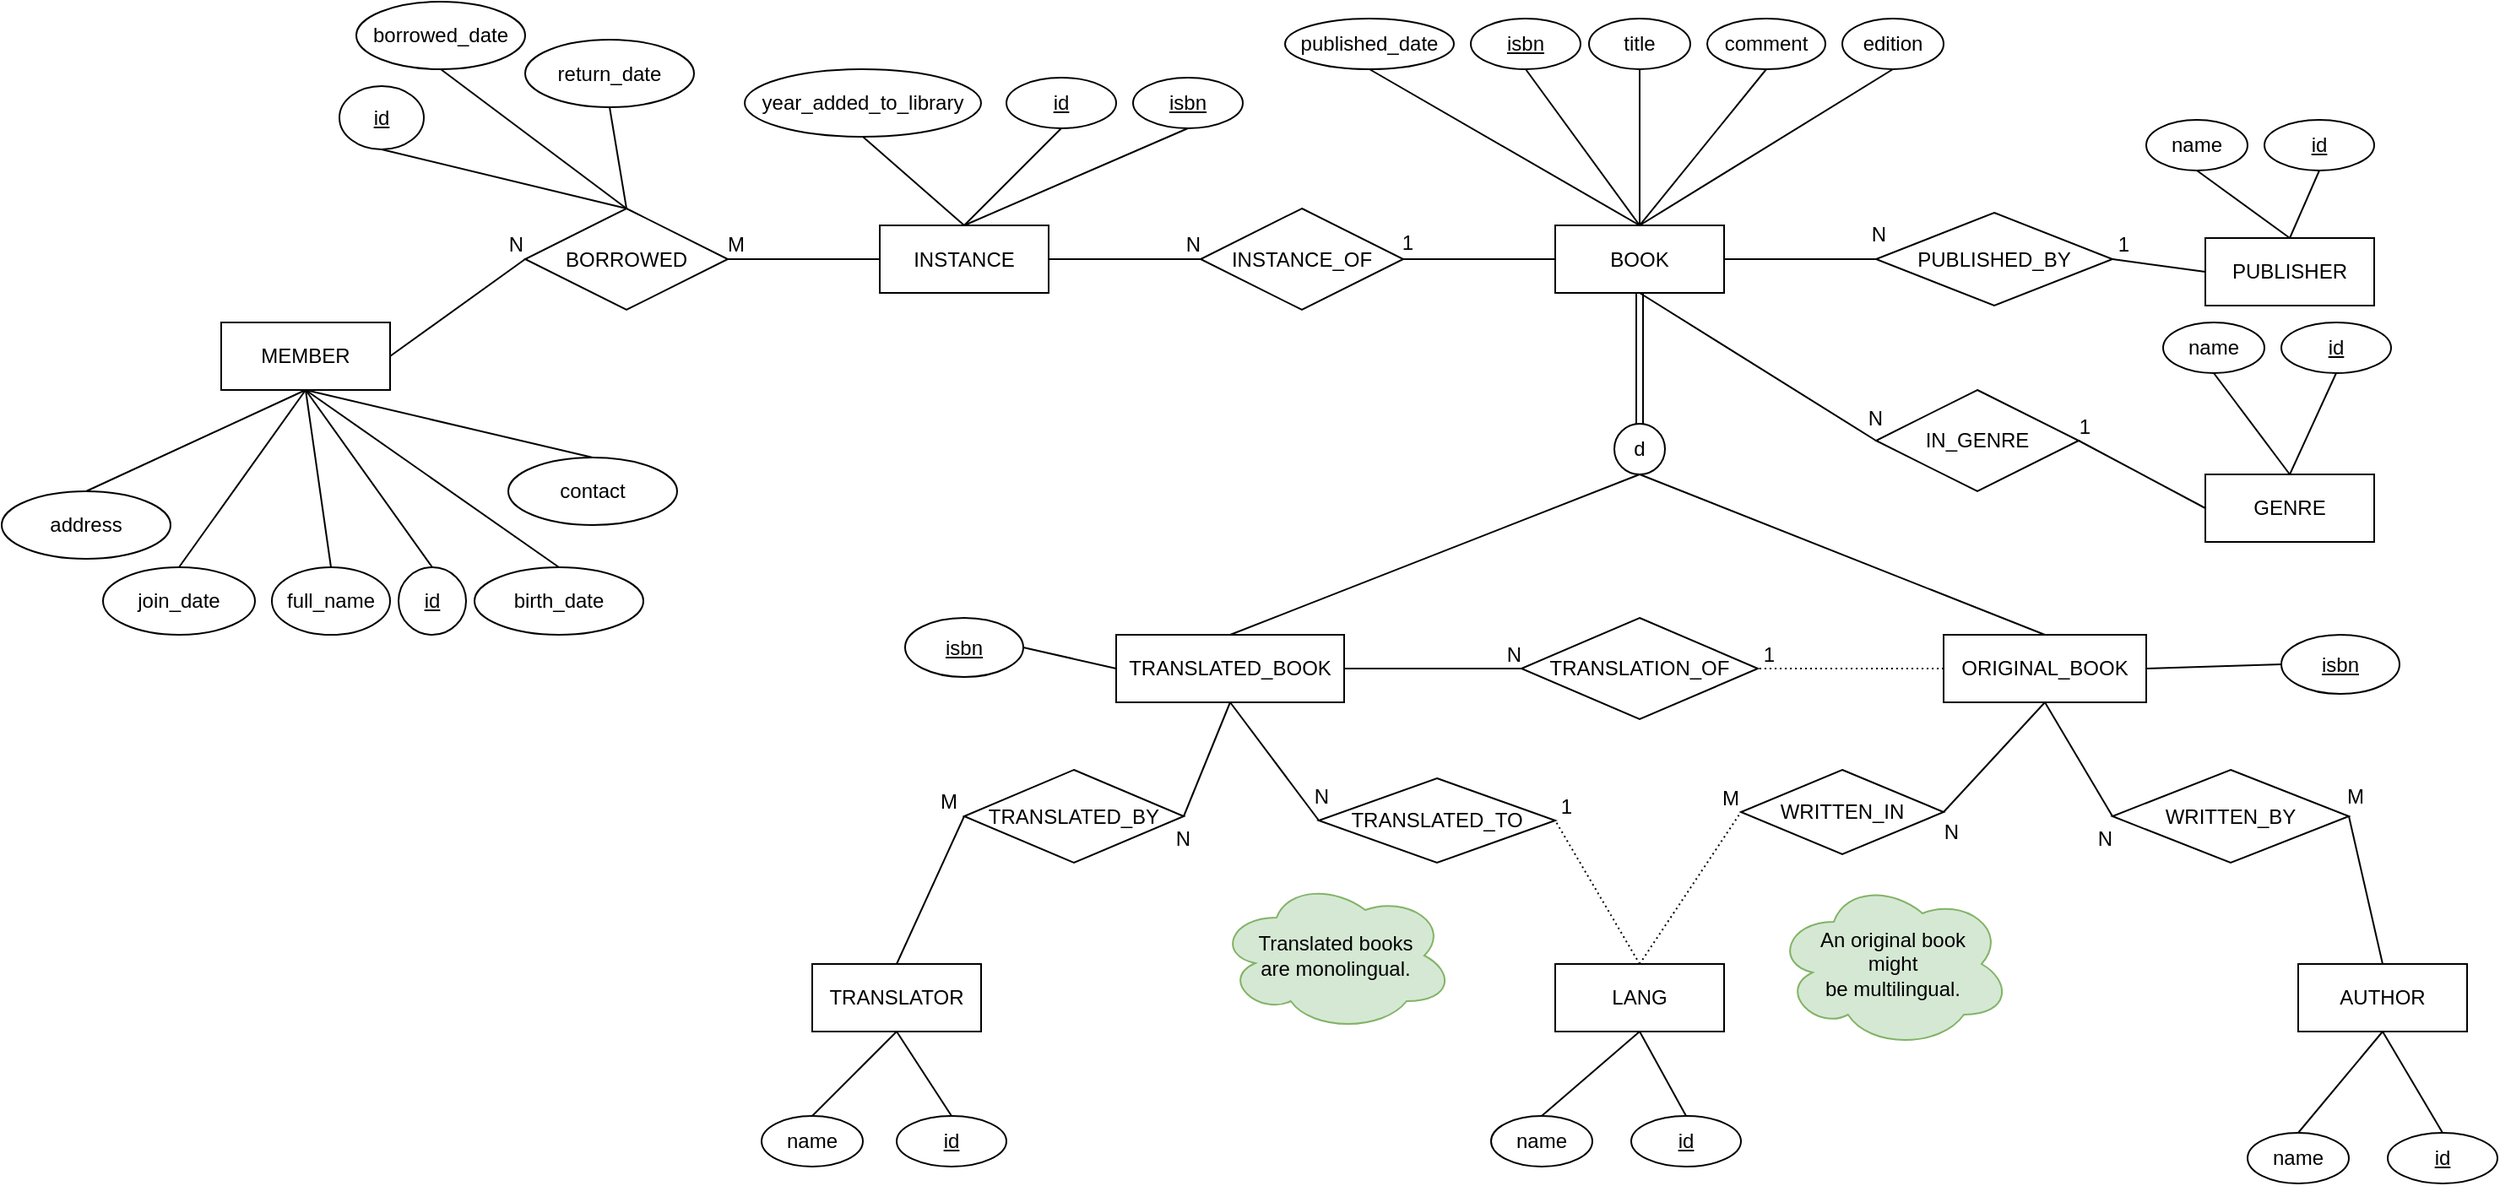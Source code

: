 <mxfile version="14.6.13" type="device"><diagram id="R2lEEEUBdFMjLlhIrx00" name="Page-1"><mxGraphModel dx="2829" dy="591" grid="1" gridSize="10" guides="1" tooltips="1" connect="1" arrows="1" fold="1" page="1" pageScale="1" pageWidth="827" pageHeight="1169" math="0" shadow="0" extFonts="Permanent Marker^https://fonts.googleapis.com/css?family=Permanent+Marker"><root><mxCell id="0"/><mxCell id="1" parent="0"/><mxCell id="MlKBewl8-CAojX6Zk33t-74" value="BOOK" style="whiteSpace=wrap;html=1;align=center;" parent="1" vertex="1"><mxGeometry x="1010" y="1536.5" width="100" height="40" as="geometry"/></mxCell><mxCell id="MlKBewl8-CAojX6Zk33t-79" style="edgeStyle=none;rounded=0;orthogonalLoop=1;jettySize=auto;html=1;exitX=0.5;exitY=1;exitDx=0;exitDy=0;entryX=0.5;entryY=0;entryDx=0;entryDy=0;endArrow=none;endFill=0;" parent="1" source="MlKBewl8-CAojX6Zk33t-75" target="MlKBewl8-CAojX6Zk33t-74" edge="1"><mxGeometry relative="1" as="geometry"/></mxCell><mxCell id="MlKBewl8-CAojX6Zk33t-75" value="title" style="ellipse;whiteSpace=wrap;html=1;align=center;" parent="1" vertex="1"><mxGeometry x="1030" y="1414" width="60" height="30" as="geometry"/></mxCell><mxCell id="MlKBewl8-CAojX6Zk33t-78" style="rounded=0;orthogonalLoop=1;jettySize=auto;html=1;exitX=0.5;exitY=1;exitDx=0;exitDy=0;entryX=0.5;entryY=0;entryDx=0;entryDy=0;endArrow=none;endFill=0;" parent="1" source="MlKBewl8-CAojX6Zk33t-76" target="MlKBewl8-CAojX6Zk33t-74" edge="1"><mxGeometry relative="1" as="geometry"/></mxCell><mxCell id="MlKBewl8-CAojX6Zk33t-76" value="isbn" style="ellipse;whiteSpace=wrap;html=1;align=center;fontStyle=4;" parent="1" vertex="1"><mxGeometry x="960" y="1414" width="65" height="30" as="geometry"/></mxCell><mxCell id="MlKBewl8-CAojX6Zk33t-82" style="edgeStyle=none;rounded=0;orthogonalLoop=1;jettySize=auto;html=1;exitX=0.5;exitY=1;exitDx=0;exitDy=0;entryX=0.5;entryY=0;entryDx=0;entryDy=0;endArrow=none;endFill=0;" parent="1" source="MlKBewl8-CAojX6Zk33t-81" target="MlKBewl8-CAojX6Zk33t-74" edge="1"><mxGeometry relative="1" as="geometry"/></mxCell><mxCell id="MlKBewl8-CAojX6Zk33t-81" value="comment" style="ellipse;whiteSpace=wrap;html=1;align=center;" parent="1" vertex="1"><mxGeometry x="1100" y="1414" width="70" height="30" as="geometry"/></mxCell><mxCell id="MlKBewl8-CAojX6Zk33t-84" style="edgeStyle=none;rounded=0;orthogonalLoop=1;jettySize=auto;html=1;exitX=0.5;exitY=1;exitDx=0;exitDy=0;entryX=0.5;entryY=0;entryDx=0;entryDy=0;endArrow=none;endFill=0;" parent="1" source="MlKBewl8-CAojX6Zk33t-83" target="MlKBewl8-CAojX6Zk33t-74" edge="1"><mxGeometry relative="1" as="geometry"/></mxCell><mxCell id="MlKBewl8-CAojX6Zk33t-83" value="edition" style="ellipse;whiteSpace=wrap;html=1;align=center;" parent="1" vertex="1"><mxGeometry x="1180" y="1414" width="60" height="30" as="geometry"/></mxCell><mxCell id="MlKBewl8-CAojX6Zk33t-86" style="edgeStyle=none;rounded=0;orthogonalLoop=1;jettySize=auto;html=1;exitX=0.5;exitY=1;exitDx=0;exitDy=0;endArrow=none;endFill=0;entryX=0.5;entryY=0;entryDx=0;entryDy=0;" parent="1" source="MlKBewl8-CAojX6Zk33t-85" target="MlKBewl8-CAojX6Zk33t-74" edge="1"><mxGeometry relative="1" as="geometry"/></mxCell><mxCell id="MlKBewl8-CAojX6Zk33t-85" value="published_date" style="ellipse;whiteSpace=wrap;html=1;align=center;" parent="1" vertex="1"><mxGeometry x="850" y="1414" width="100" height="30" as="geometry"/></mxCell><mxCell id="MlKBewl8-CAojX6Zk33t-87" value="PUBLISHER" style="whiteSpace=wrap;html=1;align=center;" parent="1" vertex="1"><mxGeometry x="1395" y="1544" width="100" height="40" as="geometry"/></mxCell><mxCell id="MlKBewl8-CAojX6Zk33t-91" style="edgeStyle=none;rounded=0;orthogonalLoop=1;jettySize=auto;html=1;exitX=0.5;exitY=1;exitDx=0;exitDy=0;entryX=0.5;entryY=0;entryDx=0;entryDy=0;endArrow=none;endFill=0;" parent="1" source="MlKBewl8-CAojX6Zk33t-88" target="MlKBewl8-CAojX6Zk33t-87" edge="1"><mxGeometry relative="1" as="geometry"/></mxCell><mxCell id="MlKBewl8-CAojX6Zk33t-88" value="name" style="ellipse;whiteSpace=wrap;html=1;align=center;" parent="1" vertex="1"><mxGeometry x="1360" y="1474" width="60" height="30" as="geometry"/></mxCell><mxCell id="MlKBewl8-CAojX6Zk33t-90" style="edgeStyle=none;rounded=0;orthogonalLoop=1;jettySize=auto;html=1;exitX=0.5;exitY=1;exitDx=0;exitDy=0;entryX=0.5;entryY=0;entryDx=0;entryDy=0;endArrow=none;endFill=0;" parent="1" source="MlKBewl8-CAojX6Zk33t-89" target="MlKBewl8-CAojX6Zk33t-87" edge="1"><mxGeometry relative="1" as="geometry"/></mxCell><mxCell id="MlKBewl8-CAojX6Zk33t-89" value="id" style="ellipse;whiteSpace=wrap;html=1;align=center;fontStyle=4;" parent="1" vertex="1"><mxGeometry x="1430" y="1474" width="65" height="30" as="geometry"/></mxCell><mxCell id="MlKBewl8-CAojX6Zk33t-92" value="PUBLISHED_BY" style="shape=rhombus;perimeter=rhombusPerimeter;whiteSpace=wrap;html=1;align=center;" parent="1" vertex="1"><mxGeometry x="1200" y="1529" width="140" height="55" as="geometry"/></mxCell><mxCell id="MlKBewl8-CAojX6Zk33t-93" value="" style="endArrow=none;html=1;rounded=0;entryX=0;entryY=0.5;entryDx=0;entryDy=0;exitX=1;exitY=0.5;exitDx=0;exitDy=0;" parent="1" source="MlKBewl8-CAojX6Zk33t-74" target="MlKBewl8-CAojX6Zk33t-92" edge="1"><mxGeometry relative="1" as="geometry"><mxPoint x="980" y="1554" as="sourcePoint"/><mxPoint x="1140" y="1554" as="targetPoint"/></mxGeometry></mxCell><mxCell id="MlKBewl8-CAojX6Zk33t-94" value="N" style="resizable=0;html=1;align=right;verticalAlign=bottom;" parent="MlKBewl8-CAojX6Zk33t-93" connectable="0" vertex="1"><mxGeometry x="1" relative="1" as="geometry"><mxPoint x="6" y="-6" as="offset"/></mxGeometry></mxCell><mxCell id="MlKBewl8-CAojX6Zk33t-95" value="" style="endArrow=none;html=1;rounded=0;entryX=1;entryY=0.5;entryDx=0;entryDy=0;exitX=0;exitY=0.5;exitDx=0;exitDy=0;" parent="1" source="MlKBewl8-CAojX6Zk33t-87" target="MlKBewl8-CAojX6Zk33t-92" edge="1"><mxGeometry relative="1" as="geometry"><mxPoint x="980" y="1554" as="sourcePoint"/><mxPoint x="1140" y="1554" as="targetPoint"/></mxGeometry></mxCell><mxCell id="MlKBewl8-CAojX6Zk33t-96" value="1" style="resizable=0;html=1;align=right;verticalAlign=bottom;" parent="MlKBewl8-CAojX6Zk33t-95" connectable="0" vertex="1"><mxGeometry x="1" relative="1" as="geometry"><mxPoint x="10" as="offset"/></mxGeometry></mxCell><mxCell id="MlKBewl8-CAojX6Zk33t-98" style="edgeStyle=none;rounded=0;orthogonalLoop=1;jettySize=auto;html=1;exitX=0.5;exitY=0;exitDx=0;exitDy=0;entryX=0.5;entryY=1;entryDx=0;entryDy=0;endArrow=none;endFill=0;shape=link;" parent="1" source="MlKBewl8-CAojX6Zk33t-97" target="MlKBewl8-CAojX6Zk33t-74" edge="1"><mxGeometry relative="1" as="geometry"/></mxCell><mxCell id="MlKBewl8-CAojX6Zk33t-97" value="d" style="ellipse;whiteSpace=wrap;html=1;aspect=fixed;" parent="1" vertex="1"><mxGeometry x="1045" y="1654" width="30" height="30" as="geometry"/></mxCell><mxCell id="MlKBewl8-CAojX6Zk33t-101" style="edgeStyle=none;rounded=0;orthogonalLoop=1;jettySize=auto;html=1;exitX=0.5;exitY=0;exitDx=0;exitDy=0;entryX=0.5;entryY=1;entryDx=0;entryDy=0;endArrow=none;endFill=0;" parent="1" source="MlKBewl8-CAojX6Zk33t-99" target="MlKBewl8-CAojX6Zk33t-97" edge="1"><mxGeometry relative="1" as="geometry"/></mxCell><mxCell id="MlKBewl8-CAojX6Zk33t-99" value="TRANSLATED_BOOK" style="whiteSpace=wrap;html=1;align=center;" parent="1" vertex="1"><mxGeometry x="750" y="1779" width="135" height="40" as="geometry"/></mxCell><mxCell id="MlKBewl8-CAojX6Zk33t-102" style="edgeStyle=none;rounded=0;orthogonalLoop=1;jettySize=auto;html=1;exitX=0.5;exitY=0;exitDx=0;exitDy=0;entryX=0.5;entryY=1;entryDx=0;entryDy=0;endArrow=none;endFill=0;" parent="1" source="MlKBewl8-CAojX6Zk33t-100" target="MlKBewl8-CAojX6Zk33t-97" edge="1"><mxGeometry relative="1" as="geometry"/></mxCell><mxCell id="MlKBewl8-CAojX6Zk33t-100" value="ORIGINAL_BOOK" style="whiteSpace=wrap;html=1;align=center;" parent="1" vertex="1"><mxGeometry x="1240" y="1779" width="120" height="40" as="geometry"/></mxCell><mxCell id="MlKBewl8-CAojX6Zk33t-105" value="TRANSLATION_OF" style="shape=rhombus;perimeter=rhombusPerimeter;whiteSpace=wrap;html=1;align=center;" parent="1" vertex="1"><mxGeometry x="990" y="1769" width="140" height="60" as="geometry"/></mxCell><mxCell id="MlKBewl8-CAojX6Zk33t-106" value="" style="endArrow=none;html=1;rounded=0;exitX=1;exitY=0.5;exitDx=0;exitDy=0;entryX=0;entryY=0.5;entryDx=0;entryDy=0;" parent="1" source="MlKBewl8-CAojX6Zk33t-99" target="MlKBewl8-CAojX6Zk33t-105" edge="1"><mxGeometry relative="1" as="geometry"><mxPoint x="1010" y="1844" as="sourcePoint"/><mxPoint x="1170" y="1844" as="targetPoint"/></mxGeometry></mxCell><mxCell id="MlKBewl8-CAojX6Zk33t-107" value="N" style="resizable=0;html=1;align=right;verticalAlign=bottom;" parent="MlKBewl8-CAojX6Zk33t-106" connectable="0" vertex="1"><mxGeometry x="1" relative="1" as="geometry"/></mxCell><mxCell id="MlKBewl8-CAojX6Zk33t-108" value="" style="endArrow=none;html=1;rounded=0;dashed=1;dashPattern=1 2;entryX=1;entryY=0.5;entryDx=0;entryDy=0;exitX=0;exitY=0.5;exitDx=0;exitDy=0;" parent="1" source="MlKBewl8-CAojX6Zk33t-100" target="MlKBewl8-CAojX6Zk33t-105" edge="1"><mxGeometry relative="1" as="geometry"><mxPoint x="1010" y="1844" as="sourcePoint"/><mxPoint x="1170" y="1844" as="targetPoint"/></mxGeometry></mxCell><mxCell id="MlKBewl8-CAojX6Zk33t-109" value="1" style="resizable=0;html=1;align=right;verticalAlign=bottom;" parent="MlKBewl8-CAojX6Zk33t-108" connectable="0" vertex="1"><mxGeometry x="1" relative="1" as="geometry"><mxPoint x="10" as="offset"/></mxGeometry></mxCell><mxCell id="MlKBewl8-CAojX6Zk33t-110" value="LANG" style="whiteSpace=wrap;html=1;align=center;" parent="1" vertex="1"><mxGeometry x="1010" y="1974" width="100" height="40" as="geometry"/></mxCell><mxCell id="MlKBewl8-CAojX6Zk33t-111" value="WRITTEN_IN" style="shape=rhombus;perimeter=rhombusPerimeter;whiteSpace=wrap;html=1;align=center;" parent="1" vertex="1"><mxGeometry x="1120" y="1859" width="120" height="50" as="geometry"/></mxCell><mxCell id="MlKBewl8-CAojX6Zk33t-116" value="" style="endArrow=none;html=1;rounded=0;exitX=0.5;exitY=1;exitDx=0;exitDy=0;entryX=1;entryY=0.5;entryDx=0;entryDy=0;" parent="1" source="MlKBewl8-CAojX6Zk33t-100" target="MlKBewl8-CAojX6Zk33t-111" edge="1"><mxGeometry relative="1" as="geometry"><mxPoint x="1100" y="1804" as="sourcePoint"/><mxPoint x="1240" y="1894" as="targetPoint"/></mxGeometry></mxCell><mxCell id="MlKBewl8-CAojX6Zk33t-117" value="N" style="resizable=0;html=1;align=right;verticalAlign=bottom;" parent="MlKBewl8-CAojX6Zk33t-116" connectable="0" vertex="1"><mxGeometry x="1" relative="1" as="geometry"><mxPoint x="10" y="20" as="offset"/></mxGeometry></mxCell><mxCell id="MlKBewl8-CAojX6Zk33t-120" value="" style="endArrow=none;html=1;rounded=0;dashed=1;dashPattern=1 2;entryX=0;entryY=0.5;entryDx=0;entryDy=0;exitX=0.5;exitY=0;exitDx=0;exitDy=0;" parent="1" source="MlKBewl8-CAojX6Zk33t-110" target="MlKBewl8-CAojX6Zk33t-111" edge="1"><mxGeometry relative="1" as="geometry"><mxPoint x="1140" y="1834" as="sourcePoint"/><mxPoint x="1300" y="1834" as="targetPoint"/></mxGeometry></mxCell><mxCell id="MlKBewl8-CAojX6Zk33t-121" value="M" style="resizable=0;html=1;align=right;verticalAlign=bottom;" parent="MlKBewl8-CAojX6Zk33t-120" connectable="0" vertex="1"><mxGeometry x="1" relative="1" as="geometry"><mxPoint as="offset"/></mxGeometry></mxCell><mxCell id="MlKBewl8-CAojX6Zk33t-123" value="An original book &lt;br&gt;might&lt;br&gt;be multilingual." style="ellipse;shape=cloud;whiteSpace=wrap;html=1;fillColor=#d5e8d4;strokeColor=#82b366;" parent="1" vertex="1"><mxGeometry x="1140" y="1924" width="140" height="100" as="geometry"/></mxCell><mxCell id="MlKBewl8-CAojX6Zk33t-124" value="TRANSLATED_TO" style="shape=rhombus;perimeter=rhombusPerimeter;whiteSpace=wrap;html=1;align=center;" parent="1" vertex="1"><mxGeometry x="870" y="1864" width="140" height="50" as="geometry"/></mxCell><mxCell id="MlKBewl8-CAojX6Zk33t-125" value="" style="endArrow=none;html=1;rounded=0;dashed=1;dashPattern=1 2;exitX=0.5;exitY=0;exitDx=0;exitDy=0;entryX=1;entryY=0.5;entryDx=0;entryDy=0;" parent="1" source="MlKBewl8-CAojX6Zk33t-110" target="MlKBewl8-CAojX6Zk33t-124" edge="1"><mxGeometry relative="1" as="geometry"><mxPoint x="900" y="1864" as="sourcePoint"/><mxPoint x="1060" y="1864" as="targetPoint"/></mxGeometry></mxCell><mxCell id="MlKBewl8-CAojX6Zk33t-126" value="1" style="resizable=0;html=1;align=right;verticalAlign=bottom;" parent="MlKBewl8-CAojX6Zk33t-125" connectable="0" vertex="1"><mxGeometry x="1" relative="1" as="geometry"><mxPoint x="10" as="offset"/></mxGeometry></mxCell><mxCell id="MlKBewl8-CAojX6Zk33t-127" value="" style="endArrow=none;html=1;rounded=0;exitX=0.5;exitY=1;exitDx=0;exitDy=0;entryX=0;entryY=0.5;entryDx=0;entryDy=0;" parent="1" source="MlKBewl8-CAojX6Zk33t-99" target="MlKBewl8-CAojX6Zk33t-124" edge="1"><mxGeometry relative="1" as="geometry"><mxPoint x="900" y="1864" as="sourcePoint"/><mxPoint x="1060" y="1864" as="targetPoint"/></mxGeometry></mxCell><mxCell id="MlKBewl8-CAojX6Zk33t-128" value="N" style="resizable=0;html=1;align=right;verticalAlign=bottom;" parent="MlKBewl8-CAojX6Zk33t-127" connectable="0" vertex="1"><mxGeometry x="1" relative="1" as="geometry"><mxPoint x="6" y="-6" as="offset"/></mxGeometry></mxCell><mxCell id="MlKBewl8-CAojX6Zk33t-130" value="AUTHOR" style="whiteSpace=wrap;html=1;align=center;" parent="1" vertex="1"><mxGeometry x="1450" y="1974" width="100" height="40" as="geometry"/></mxCell><mxCell id="MlKBewl8-CAojX6Zk33t-132" value="TRANSLATED_BY" style="shape=rhombus;perimeter=rhombusPerimeter;whiteSpace=wrap;html=1;align=center;" parent="1" vertex="1"><mxGeometry x="660" y="1859" width="130" height="55" as="geometry"/></mxCell><mxCell id="MlKBewl8-CAojX6Zk33t-133" value="TRANSLATOR" style="whiteSpace=wrap;html=1;align=center;" parent="1" vertex="1"><mxGeometry x="570" y="1974" width="100" height="40" as="geometry"/></mxCell><mxCell id="MlKBewl8-CAojX6Zk33t-134" value="" style="endArrow=none;html=1;rounded=0;entryX=1;entryY=0.5;entryDx=0;entryDy=0;exitX=0.5;exitY=1;exitDx=0;exitDy=0;" parent="1" source="MlKBewl8-CAojX6Zk33t-99" target="MlKBewl8-CAojX6Zk33t-132" edge="1"><mxGeometry relative="1" as="geometry"><mxPoint x="740" y="1864" as="sourcePoint"/><mxPoint x="900" y="1864" as="targetPoint"/></mxGeometry></mxCell><mxCell id="MlKBewl8-CAojX6Zk33t-135" value="N" style="resizable=0;html=1;align=right;verticalAlign=bottom;" parent="MlKBewl8-CAojX6Zk33t-134" connectable="0" vertex="1"><mxGeometry x="1" relative="1" as="geometry"><mxPoint x="5" y="22" as="offset"/></mxGeometry></mxCell><mxCell id="MlKBewl8-CAojX6Zk33t-136" value="" style="endArrow=none;html=1;rounded=0;entryX=0;entryY=0.5;entryDx=0;entryDy=0;exitX=0.5;exitY=0;exitDx=0;exitDy=0;" parent="1" source="MlKBewl8-CAojX6Zk33t-133" target="MlKBewl8-CAojX6Zk33t-132" edge="1"><mxGeometry relative="1" as="geometry"><mxPoint x="650" y="1864" as="sourcePoint"/><mxPoint x="810" y="1864" as="targetPoint"/></mxGeometry></mxCell><mxCell id="MlKBewl8-CAojX6Zk33t-137" value="M" style="resizable=0;html=1;align=right;verticalAlign=bottom;" parent="MlKBewl8-CAojX6Zk33t-136" connectable="0" vertex="1"><mxGeometry x="1" relative="1" as="geometry"><mxPoint x="-3" as="offset"/></mxGeometry></mxCell><mxCell id="MlKBewl8-CAojX6Zk33t-138" value="WRITTEN_BY" style="shape=rhombus;perimeter=rhombusPerimeter;whiteSpace=wrap;html=1;align=center;" parent="1" vertex="1"><mxGeometry x="1340" y="1859" width="140" height="55" as="geometry"/></mxCell><mxCell id="MlKBewl8-CAojX6Zk33t-139" value="" style="endArrow=none;html=1;rounded=0;entryX=0;entryY=0.5;entryDx=0;entryDy=0;exitX=0.5;exitY=1;exitDx=0;exitDy=0;" parent="1" source="MlKBewl8-CAojX6Zk33t-100" target="MlKBewl8-CAojX6Zk33t-138" edge="1"><mxGeometry relative="1" as="geometry"><mxPoint x="1757.5" y="1829" as="sourcePoint"/><mxPoint x="1840" y="1874" as="targetPoint"/></mxGeometry></mxCell><mxCell id="MlKBewl8-CAojX6Zk33t-140" value="N" style="resizable=0;html=1;align=right;verticalAlign=bottom;" parent="MlKBewl8-CAojX6Zk33t-139" connectable="0" vertex="1"><mxGeometry x="1" relative="1" as="geometry"><mxPoint y="22" as="offset"/></mxGeometry></mxCell><mxCell id="MlKBewl8-CAojX6Zk33t-141" value="" style="endArrow=none;html=1;rounded=0;entryX=1;entryY=0.5;entryDx=0;entryDy=0;exitX=0.5;exitY=0;exitDx=0;exitDy=0;" parent="1" source="MlKBewl8-CAojX6Zk33t-130" target="MlKBewl8-CAojX6Zk33t-138" edge="1"><mxGeometry relative="1" as="geometry"><mxPoint x="1440" y="1984" as="sourcePoint"/><mxPoint x="1750" y="1874" as="targetPoint"/></mxGeometry></mxCell><mxCell id="MlKBewl8-CAojX6Zk33t-142" value="M" style="resizable=0;html=1;align=right;verticalAlign=bottom;" parent="MlKBewl8-CAojX6Zk33t-141" connectable="0" vertex="1"><mxGeometry x="1" relative="1" as="geometry"><mxPoint x="10" y="-3" as="offset"/></mxGeometry></mxCell><mxCell id="MlKBewl8-CAojX6Zk33t-143" value="Translated books &lt;br&gt;are monolingual." style="ellipse;shape=cloud;whiteSpace=wrap;html=1;fillColor=#d5e8d4;strokeColor=#82b366;" parent="1" vertex="1"><mxGeometry x="810" y="1924" width="140" height="90" as="geometry"/></mxCell><mxCell id="MlKBewl8-CAojX6Zk33t-144" value="INSTANCE" style="whiteSpace=wrap;html=1;align=center;" parent="1" vertex="1"><mxGeometry x="610" y="1536.5" width="100" height="40" as="geometry"/></mxCell><mxCell id="MlKBewl8-CAojX6Zk33t-145" value="INSTANCE_OF" style="shape=rhombus;perimeter=rhombusPerimeter;whiteSpace=wrap;html=1;align=center;" parent="1" vertex="1"><mxGeometry x="800" y="1526.5" width="120" height="60" as="geometry"/></mxCell><mxCell id="MlKBewl8-CAojX6Zk33t-146" value="" style="endArrow=none;html=1;rounded=0;exitX=0;exitY=0.5;exitDx=0;exitDy=0;entryX=1;entryY=0.5;entryDx=0;entryDy=0;" parent="1" source="MlKBewl8-CAojX6Zk33t-74" target="MlKBewl8-CAojX6Zk33t-145" edge="1"><mxGeometry relative="1" as="geometry"><mxPoint x="910" y="1614" as="sourcePoint"/><mxPoint x="1070" y="1614" as="targetPoint"/></mxGeometry></mxCell><mxCell id="MlKBewl8-CAojX6Zk33t-147" value="1" style="resizable=0;html=1;align=right;verticalAlign=bottom;" parent="MlKBewl8-CAojX6Zk33t-146" connectable="0" vertex="1"><mxGeometry x="1" relative="1" as="geometry"><mxPoint x="6" y="-1" as="offset"/></mxGeometry></mxCell><mxCell id="MlKBewl8-CAojX6Zk33t-148" value="" style="endArrow=none;html=1;rounded=0;exitX=1;exitY=0.5;exitDx=0;exitDy=0;entryX=0;entryY=0.5;entryDx=0;entryDy=0;" parent="1" source="MlKBewl8-CAojX6Zk33t-144" target="MlKBewl8-CAojX6Zk33t-145" edge="1"><mxGeometry relative="1" as="geometry"><mxPoint x="910" y="1614" as="sourcePoint"/><mxPoint x="1070" y="1614" as="targetPoint"/></mxGeometry></mxCell><mxCell id="MlKBewl8-CAojX6Zk33t-149" value="N" style="resizable=0;html=1;align=right;verticalAlign=bottom;" parent="MlKBewl8-CAojX6Zk33t-148" connectable="0" vertex="1"><mxGeometry x="1" relative="1" as="geometry"/></mxCell><mxCell id="MlKBewl8-CAojX6Zk33t-151" style="edgeStyle=none;rounded=0;orthogonalLoop=1;jettySize=auto;html=1;exitX=0.5;exitY=1;exitDx=0;exitDy=0;entryX=0.5;entryY=0;entryDx=0;entryDy=0;endArrow=none;endFill=0;" parent="1" source="MlKBewl8-CAojX6Zk33t-150" target="MlKBewl8-CAojX6Zk33t-144" edge="1"><mxGeometry relative="1" as="geometry"/></mxCell><mxCell id="MlKBewl8-CAojX6Zk33t-150" value="year_added_to_library" style="ellipse;whiteSpace=wrap;html=1;align=center;" parent="1" vertex="1"><mxGeometry x="530" y="1444" width="140" height="40" as="geometry"/></mxCell><mxCell id="MlKBewl8-CAojX6Zk33t-153" style="edgeStyle=none;rounded=0;orthogonalLoop=1;jettySize=auto;html=1;exitX=0.5;exitY=1;exitDx=0;exitDy=0;entryX=0.5;entryY=0;entryDx=0;entryDy=0;endArrow=none;endFill=0;" parent="1" source="MlKBewl8-CAojX6Zk33t-152" target="MlKBewl8-CAojX6Zk33t-144" edge="1"><mxGeometry relative="1" as="geometry"/></mxCell><mxCell id="MlKBewl8-CAojX6Zk33t-152" value="id" style="ellipse;whiteSpace=wrap;html=1;align=center;fontStyle=4;" parent="1" vertex="1"><mxGeometry x="685" y="1449" width="65" height="30" as="geometry"/></mxCell><mxCell id="MlKBewl8-CAojX6Zk33t-155" style="edgeStyle=none;rounded=0;orthogonalLoop=1;jettySize=auto;html=1;exitX=0.5;exitY=1;exitDx=0;exitDy=0;entryX=0.5;entryY=0;entryDx=0;entryDy=0;endArrow=none;endFill=0;" parent="1" source="MlKBewl8-CAojX6Zk33t-154" target="MlKBewl8-CAojX6Zk33t-144" edge="1"><mxGeometry relative="1" as="geometry"/></mxCell><mxCell id="MlKBewl8-CAojX6Zk33t-154" value="isbn" style="ellipse;whiteSpace=wrap;html=1;align=center;fontStyle=4;" parent="1" vertex="1"><mxGeometry x="760" y="1449" width="65" height="30" as="geometry"/></mxCell><mxCell id="MlKBewl8-CAojX6Zk33t-156" value="IN_GENRE" style="shape=rhombus;perimeter=rhombusPerimeter;whiteSpace=wrap;html=1;align=center;" parent="1" vertex="1"><mxGeometry x="1200" y="1634" width="120" height="60" as="geometry"/></mxCell><mxCell id="MlKBewl8-CAojX6Zk33t-157" value="GENRE" style="whiteSpace=wrap;html=1;align=center;" parent="1" vertex="1"><mxGeometry x="1395" y="1684" width="100" height="40" as="geometry"/></mxCell><mxCell id="MlKBewl8-CAojX6Zk33t-158" style="edgeStyle=none;rounded=0;orthogonalLoop=1;jettySize=auto;html=1;exitX=0.5;exitY=1;exitDx=0;exitDy=0;endArrow=none;endFill=0;entryX=0.5;entryY=0;entryDx=0;entryDy=0;" parent="1" source="MlKBewl8-CAojX6Zk33t-159" target="MlKBewl8-CAojX6Zk33t-157" edge="1"><mxGeometry relative="1" as="geometry"><mxPoint x="1440" y="1644" as="targetPoint"/></mxGeometry></mxCell><mxCell id="MlKBewl8-CAojX6Zk33t-159" value="name" style="ellipse;whiteSpace=wrap;html=1;align=center;" parent="1" vertex="1"><mxGeometry x="1370" y="1594" width="60" height="30" as="geometry"/></mxCell><mxCell id="MlKBewl8-CAojX6Zk33t-160" style="edgeStyle=none;rounded=0;orthogonalLoop=1;jettySize=auto;html=1;exitX=0.5;exitY=1;exitDx=0;exitDy=0;endArrow=none;endFill=0;entryX=0.5;entryY=0;entryDx=0;entryDy=0;" parent="1" source="MlKBewl8-CAojX6Zk33t-161" target="MlKBewl8-CAojX6Zk33t-157" edge="1"><mxGeometry relative="1" as="geometry"><mxPoint x="1455" y="1664" as="targetPoint"/></mxGeometry></mxCell><mxCell id="MlKBewl8-CAojX6Zk33t-161" value="id" style="ellipse;whiteSpace=wrap;html=1;align=center;fontStyle=4;" parent="1" vertex="1"><mxGeometry x="1440" y="1594" width="65" height="30" as="geometry"/></mxCell><mxCell id="MlKBewl8-CAojX6Zk33t-162" style="edgeStyle=none;rounded=0;orthogonalLoop=1;jettySize=auto;html=1;exitX=0.5;exitY=0;exitDx=0;exitDy=0;entryX=0.5;entryY=1;entryDx=0;entryDy=0;endArrow=none;endFill=0;" parent="1" source="MlKBewl8-CAojX6Zk33t-163" target="MlKBewl8-CAojX6Zk33t-110" edge="1"><mxGeometry relative="1" as="geometry"><mxPoint x="1057" y="2134" as="targetPoint"/></mxGeometry></mxCell><mxCell id="MlKBewl8-CAojX6Zk33t-163" value="name" style="ellipse;whiteSpace=wrap;html=1;align=center;" parent="1" vertex="1"><mxGeometry x="972" y="2064" width="60" height="30" as="geometry"/></mxCell><mxCell id="MlKBewl8-CAojX6Zk33t-164" style="edgeStyle=none;rounded=0;orthogonalLoop=1;jettySize=auto;html=1;exitX=0.5;exitY=0;exitDx=0;exitDy=0;entryX=0.5;entryY=1;entryDx=0;entryDy=0;endArrow=none;endFill=0;" parent="1" source="MlKBewl8-CAojX6Zk33t-165" target="MlKBewl8-CAojX6Zk33t-110" edge="1"><mxGeometry relative="1" as="geometry"><mxPoint x="1057" y="2134" as="targetPoint"/></mxGeometry></mxCell><mxCell id="MlKBewl8-CAojX6Zk33t-165" value="id" style="ellipse;whiteSpace=wrap;html=1;align=center;fontStyle=4;" parent="1" vertex="1"><mxGeometry x="1055" y="2064" width="65" height="30" as="geometry"/></mxCell><mxCell id="MlKBewl8-CAojX6Zk33t-166" style="edgeStyle=none;rounded=0;orthogonalLoop=1;jettySize=auto;html=1;exitX=0.5;exitY=0;exitDx=0;exitDy=0;entryX=0.5;entryY=1;entryDx=0;entryDy=0;endArrow=none;endFill=0;" parent="1" source="MlKBewl8-CAojX6Zk33t-167" target="MlKBewl8-CAojX6Zk33t-130" edge="1"><mxGeometry relative="1" as="geometry"><mxPoint x="1508" y="2024" as="targetPoint"/></mxGeometry></mxCell><mxCell id="MlKBewl8-CAojX6Zk33t-167" value="name" style="ellipse;whiteSpace=wrap;html=1;align=center;" parent="1" vertex="1"><mxGeometry x="1420" y="2074" width="60" height="30" as="geometry"/></mxCell><mxCell id="MlKBewl8-CAojX6Zk33t-168" style="edgeStyle=none;rounded=0;orthogonalLoop=1;jettySize=auto;html=1;exitX=0.5;exitY=0;exitDx=0;exitDy=0;entryX=0.5;entryY=1;entryDx=0;entryDy=0;endArrow=none;endFill=0;" parent="1" source="MlKBewl8-CAojX6Zk33t-169" target="MlKBewl8-CAojX6Zk33t-130" edge="1"><mxGeometry relative="1" as="geometry"><mxPoint x="1508" y="2024" as="targetPoint"/></mxGeometry></mxCell><mxCell id="MlKBewl8-CAojX6Zk33t-169" value="id" style="ellipse;whiteSpace=wrap;html=1;align=center;fontStyle=4;" parent="1" vertex="1"><mxGeometry x="1503" y="2074" width="65" height="30" as="geometry"/></mxCell><mxCell id="MlKBewl8-CAojX6Zk33t-170" style="edgeStyle=none;rounded=0;orthogonalLoop=1;jettySize=auto;html=1;exitX=0.5;exitY=0;exitDx=0;exitDy=0;endArrow=none;endFill=0;entryX=0.5;entryY=1;entryDx=0;entryDy=0;" parent="1" source="MlKBewl8-CAojX6Zk33t-171" target="MlKBewl8-CAojX6Zk33t-133" edge="1"><mxGeometry relative="1" as="geometry"><mxPoint x="618" y="2014" as="targetPoint"/></mxGeometry></mxCell><mxCell id="MlKBewl8-CAojX6Zk33t-171" value="name" style="ellipse;whiteSpace=wrap;html=1;align=center;" parent="1" vertex="1"><mxGeometry x="540" y="2064" width="60" height="30" as="geometry"/></mxCell><mxCell id="MlKBewl8-CAojX6Zk33t-172" style="edgeStyle=none;rounded=0;orthogonalLoop=1;jettySize=auto;html=1;exitX=0.5;exitY=0;exitDx=0;exitDy=0;entryX=0.5;entryY=1;entryDx=0;entryDy=0;endArrow=none;endFill=0;" parent="1" source="MlKBewl8-CAojX6Zk33t-173" target="MlKBewl8-CAojX6Zk33t-133" edge="1"><mxGeometry relative="1" as="geometry"><mxPoint x="618" y="2034" as="targetPoint"/></mxGeometry></mxCell><mxCell id="MlKBewl8-CAojX6Zk33t-173" value="id" style="ellipse;whiteSpace=wrap;html=1;align=center;fontStyle=4;" parent="1" vertex="1"><mxGeometry x="620" y="2064" width="65" height="30" as="geometry"/></mxCell><mxCell id="MlKBewl8-CAojX6Zk33t-174" value="" style="endArrow=none;html=1;rounded=0;entryX=1;entryY=0.5;entryDx=0;entryDy=0;exitX=0;exitY=0.5;exitDx=0;exitDy=0;" parent="1" source="MlKBewl8-CAojX6Zk33t-157" target="MlKBewl8-CAojX6Zk33t-156" edge="1"><mxGeometry relative="1" as="geometry"><mxPoint x="1090" y="1724" as="sourcePoint"/><mxPoint x="1250" y="1724" as="targetPoint"/></mxGeometry></mxCell><mxCell id="MlKBewl8-CAojX6Zk33t-175" value="1" style="resizable=0;html=1;align=right;verticalAlign=bottom;" parent="MlKBewl8-CAojX6Zk33t-174" connectable="0" vertex="1"><mxGeometry x="1" relative="1" as="geometry"><mxPoint x="7" as="offset"/></mxGeometry></mxCell><mxCell id="MlKBewl8-CAojX6Zk33t-176" value="" style="endArrow=none;html=1;rounded=0;entryX=0;entryY=0.5;entryDx=0;entryDy=0;exitX=0.5;exitY=1;exitDx=0;exitDy=0;" parent="1" source="MlKBewl8-CAojX6Zk33t-74" target="MlKBewl8-CAojX6Zk33t-156" edge="1"><mxGeometry relative="1" as="geometry"><mxPoint x="1090" y="1724" as="sourcePoint"/><mxPoint x="1250" y="1724" as="targetPoint"/></mxGeometry></mxCell><mxCell id="MlKBewl8-CAojX6Zk33t-177" value="N" style="resizable=0;html=1;align=right;verticalAlign=bottom;" parent="MlKBewl8-CAojX6Zk33t-176" connectable="0" vertex="1"><mxGeometry x="1" relative="1" as="geometry"><mxPoint x="5" y="-4" as="offset"/></mxGeometry></mxCell><mxCell id="MlKBewl8-CAojX6Zk33t-179" style="edgeStyle=none;rounded=0;orthogonalLoop=1;jettySize=auto;html=1;exitX=0;exitY=0.5;exitDx=0;exitDy=0;entryX=1;entryY=0.5;entryDx=0;entryDy=0;endArrow=none;endFill=0;" parent="1" source="MlKBewl8-CAojX6Zk33t-178" target="MlKBewl8-CAojX6Zk33t-100" edge="1"><mxGeometry relative="1" as="geometry"/></mxCell><mxCell id="MlKBewl8-CAojX6Zk33t-178" value="&lt;u&gt;isbn&lt;/u&gt;" style="ellipse;whiteSpace=wrap;html=1;align=center;" parent="1" vertex="1"><mxGeometry x="1440" y="1779" width="70" height="35" as="geometry"/></mxCell><mxCell id="MlKBewl8-CAojX6Zk33t-181" style="edgeStyle=none;rounded=0;orthogonalLoop=1;jettySize=auto;html=1;exitX=1;exitY=0.5;exitDx=0;exitDy=0;entryX=0;entryY=0.5;entryDx=0;entryDy=0;endArrow=none;endFill=0;" parent="1" source="MlKBewl8-CAojX6Zk33t-180" target="MlKBewl8-CAojX6Zk33t-99" edge="1"><mxGeometry relative="1" as="geometry"/></mxCell><mxCell id="MlKBewl8-CAojX6Zk33t-180" value="&lt;u&gt;isbn&lt;/u&gt;" style="ellipse;whiteSpace=wrap;html=1;align=center;" parent="1" vertex="1"><mxGeometry x="625" y="1769" width="70" height="35" as="geometry"/></mxCell><mxCell id="MlKBewl8-CAojX6Zk33t-182" value="MEMBER" style="whiteSpace=wrap;html=1;align=center;" parent="1" vertex="1"><mxGeometry x="220" y="1594" width="100" height="40" as="geometry"/></mxCell><mxCell id="MlKBewl8-CAojX6Zk33t-183" value="BORROWED" style="shape=rhombus;perimeter=rhombusPerimeter;whiteSpace=wrap;html=1;align=center;" parent="1" vertex="1"><mxGeometry x="400" y="1526.5" width="120" height="60" as="geometry"/></mxCell><mxCell id="MlKBewl8-CAojX6Zk33t-184" value="" style="endArrow=none;html=1;rounded=0;exitX=1;exitY=0.5;exitDx=0;exitDy=0;entryX=0;entryY=0.5;entryDx=0;entryDy=0;" parent="1" source="MlKBewl8-CAojX6Zk33t-182" target="MlKBewl8-CAojX6Zk33t-183" edge="1"><mxGeometry relative="1" as="geometry"><mxPoint x="500" y="1664" as="sourcePoint"/><mxPoint x="660" y="1664" as="targetPoint"/></mxGeometry></mxCell><mxCell id="MlKBewl8-CAojX6Zk33t-185" value="N" style="resizable=0;html=1;align=right;verticalAlign=bottom;" parent="MlKBewl8-CAojX6Zk33t-184" connectable="0" vertex="1"><mxGeometry x="1" relative="1" as="geometry"/></mxCell><mxCell id="MlKBewl8-CAojX6Zk33t-186" value="" style="endArrow=none;html=1;rounded=0;exitX=0;exitY=0.5;exitDx=0;exitDy=0;entryX=1;entryY=0.5;entryDx=0;entryDy=0;" parent="1" source="MlKBewl8-CAojX6Zk33t-144" target="MlKBewl8-CAojX6Zk33t-183" edge="1"><mxGeometry relative="1" as="geometry"><mxPoint x="500" y="1664" as="sourcePoint"/><mxPoint x="660" y="1664" as="targetPoint"/></mxGeometry></mxCell><mxCell id="MlKBewl8-CAojX6Zk33t-187" value="M" style="resizable=0;html=1;align=right;verticalAlign=bottom;" parent="MlKBewl8-CAojX6Zk33t-186" connectable="0" vertex="1"><mxGeometry x="1" relative="1" as="geometry"><mxPoint x="10" as="offset"/></mxGeometry></mxCell><mxCell id="MlKBewl8-CAojX6Zk33t-189" style="edgeStyle=none;rounded=0;orthogonalLoop=1;jettySize=auto;html=1;exitX=0.5;exitY=1;exitDx=0;exitDy=0;entryX=0.5;entryY=0;entryDx=0;entryDy=0;endArrow=none;endFill=0;" parent="1" source="MlKBewl8-CAojX6Zk33t-188" target="MlKBewl8-CAojX6Zk33t-183" edge="1"><mxGeometry relative="1" as="geometry"/></mxCell><mxCell id="MlKBewl8-CAojX6Zk33t-188" value="borrowed_date" style="ellipse;whiteSpace=wrap;html=1;align=center;" parent="1" vertex="1"><mxGeometry x="300" y="1404" width="100" height="40" as="geometry"/></mxCell><mxCell id="MlKBewl8-CAojX6Zk33t-191" style="edgeStyle=none;rounded=0;orthogonalLoop=1;jettySize=auto;html=1;exitX=0.5;exitY=1;exitDx=0;exitDy=0;entryX=0.5;entryY=0;entryDx=0;entryDy=0;endArrow=none;endFill=0;" parent="1" source="MlKBewl8-CAojX6Zk33t-190" target="MlKBewl8-CAojX6Zk33t-183" edge="1"><mxGeometry relative="1" as="geometry"/></mxCell><mxCell id="MlKBewl8-CAojX6Zk33t-190" value="return_date" style="ellipse;whiteSpace=wrap;html=1;align=center;" parent="1" vertex="1"><mxGeometry x="400" y="1426.5" width="100" height="40" as="geometry"/></mxCell><mxCell id="MlKBewl8-CAojX6Zk33t-194" style="edgeStyle=none;rounded=0;orthogonalLoop=1;jettySize=auto;html=1;exitX=0.5;exitY=1;exitDx=0;exitDy=0;entryX=0.5;entryY=0;entryDx=0;entryDy=0;endArrow=none;endFill=0;" parent="1" source="MlKBewl8-CAojX6Zk33t-193" target="MlKBewl8-CAojX6Zk33t-183" edge="1"><mxGeometry relative="1" as="geometry"/></mxCell><mxCell id="MlKBewl8-CAojX6Zk33t-193" value="id" style="ellipse;whiteSpace=wrap;html=1;align=center;fontStyle=4;" parent="1" vertex="1"><mxGeometry x="290" y="1454" width="50" height="37.5" as="geometry"/></mxCell><mxCell id="MlKBewl8-CAojX6Zk33t-196" style="edgeStyle=none;rounded=0;orthogonalLoop=1;jettySize=auto;html=1;exitX=0.5;exitY=0;exitDx=0;exitDy=0;entryX=0.5;entryY=1;entryDx=0;entryDy=0;endArrow=none;endFill=0;" parent="1" source="MlKBewl8-CAojX6Zk33t-195" target="MlKBewl8-CAojX6Zk33t-182" edge="1"><mxGeometry relative="1" as="geometry"/></mxCell><mxCell id="MlKBewl8-CAojX6Zk33t-195" value="full_name" style="ellipse;whiteSpace=wrap;html=1;align=center;" parent="1" vertex="1"><mxGeometry x="250" y="1739" width="70" height="40" as="geometry"/></mxCell><mxCell id="MlKBewl8-CAojX6Zk33t-198" style="edgeStyle=none;rounded=0;orthogonalLoop=1;jettySize=auto;html=1;exitX=0.5;exitY=0;exitDx=0;exitDy=0;entryX=0.5;entryY=1;entryDx=0;entryDy=0;endArrow=none;endFill=0;" parent="1" source="MlKBewl8-CAojX6Zk33t-197" target="MlKBewl8-CAojX6Zk33t-182" edge="1"><mxGeometry relative="1" as="geometry"/></mxCell><mxCell id="MlKBewl8-CAojX6Zk33t-197" value="id" style="ellipse;whiteSpace=wrap;html=1;align=center;fontStyle=4;" parent="1" vertex="1"><mxGeometry x="325" y="1739" width="40" height="40" as="geometry"/></mxCell><mxCell id="MlKBewl8-CAojX6Zk33t-200" style="edgeStyle=none;rounded=0;orthogonalLoop=1;jettySize=auto;html=1;exitX=0.5;exitY=0;exitDx=0;exitDy=0;entryX=0.5;entryY=1;entryDx=0;entryDy=0;endArrow=none;endFill=0;" parent="1" source="MlKBewl8-CAojX6Zk33t-199" target="MlKBewl8-CAojX6Zk33t-182" edge="1"><mxGeometry relative="1" as="geometry"/></mxCell><mxCell id="MlKBewl8-CAojX6Zk33t-199" value="birth_date" style="ellipse;whiteSpace=wrap;html=1;align=center;" parent="1" vertex="1"><mxGeometry x="370" y="1739" width="100" height="40" as="geometry"/></mxCell><mxCell id="MlKBewl8-CAojX6Zk33t-202" style="edgeStyle=none;rounded=0;orthogonalLoop=1;jettySize=auto;html=1;exitX=0.5;exitY=0;exitDx=0;exitDy=0;endArrow=none;endFill=0;entryX=0.5;entryY=1;entryDx=0;entryDy=0;" parent="1" source="MlKBewl8-CAojX6Zk33t-201" target="MlKBewl8-CAojX6Zk33t-182" edge="1"><mxGeometry relative="1" as="geometry"><mxPoint x="120" y="1614" as="targetPoint"/></mxGeometry></mxCell><mxCell id="MlKBewl8-CAojX6Zk33t-201" value="join_date" style="ellipse;whiteSpace=wrap;html=1;align=center;" parent="1" vertex="1"><mxGeometry x="150" y="1739" width="90" height="40" as="geometry"/></mxCell><mxCell id="MlKBewl8-CAojX6Zk33t-204" style="edgeStyle=none;rounded=0;orthogonalLoop=1;jettySize=auto;html=1;exitX=0.5;exitY=0;exitDx=0;exitDy=0;entryX=0.5;entryY=1;entryDx=0;entryDy=0;endArrow=none;endFill=0;" parent="1" source="MlKBewl8-CAojX6Zk33t-203" target="MlKBewl8-CAojX6Zk33t-182" edge="1"><mxGeometry relative="1" as="geometry"/></mxCell><mxCell id="MlKBewl8-CAojX6Zk33t-203" value="address" style="ellipse;whiteSpace=wrap;html=1;align=center;" parent="1" vertex="1"><mxGeometry x="90" y="1694" width="100" height="40" as="geometry"/></mxCell><mxCell id="MlKBewl8-CAojX6Zk33t-206" style="edgeStyle=none;rounded=0;orthogonalLoop=1;jettySize=auto;html=1;exitX=0.5;exitY=0;exitDx=0;exitDy=0;entryX=0.5;entryY=1;entryDx=0;entryDy=0;endArrow=none;endFill=0;" parent="1" source="MlKBewl8-CAojX6Zk33t-205" target="MlKBewl8-CAojX6Zk33t-182" edge="1"><mxGeometry relative="1" as="geometry"/></mxCell><mxCell id="MlKBewl8-CAojX6Zk33t-205" value="contact" style="ellipse;whiteSpace=wrap;html=1;align=center;" parent="1" vertex="1"><mxGeometry x="390" y="1674" width="100" height="40" as="geometry"/></mxCell></root></mxGraphModel></diagram></mxfile>